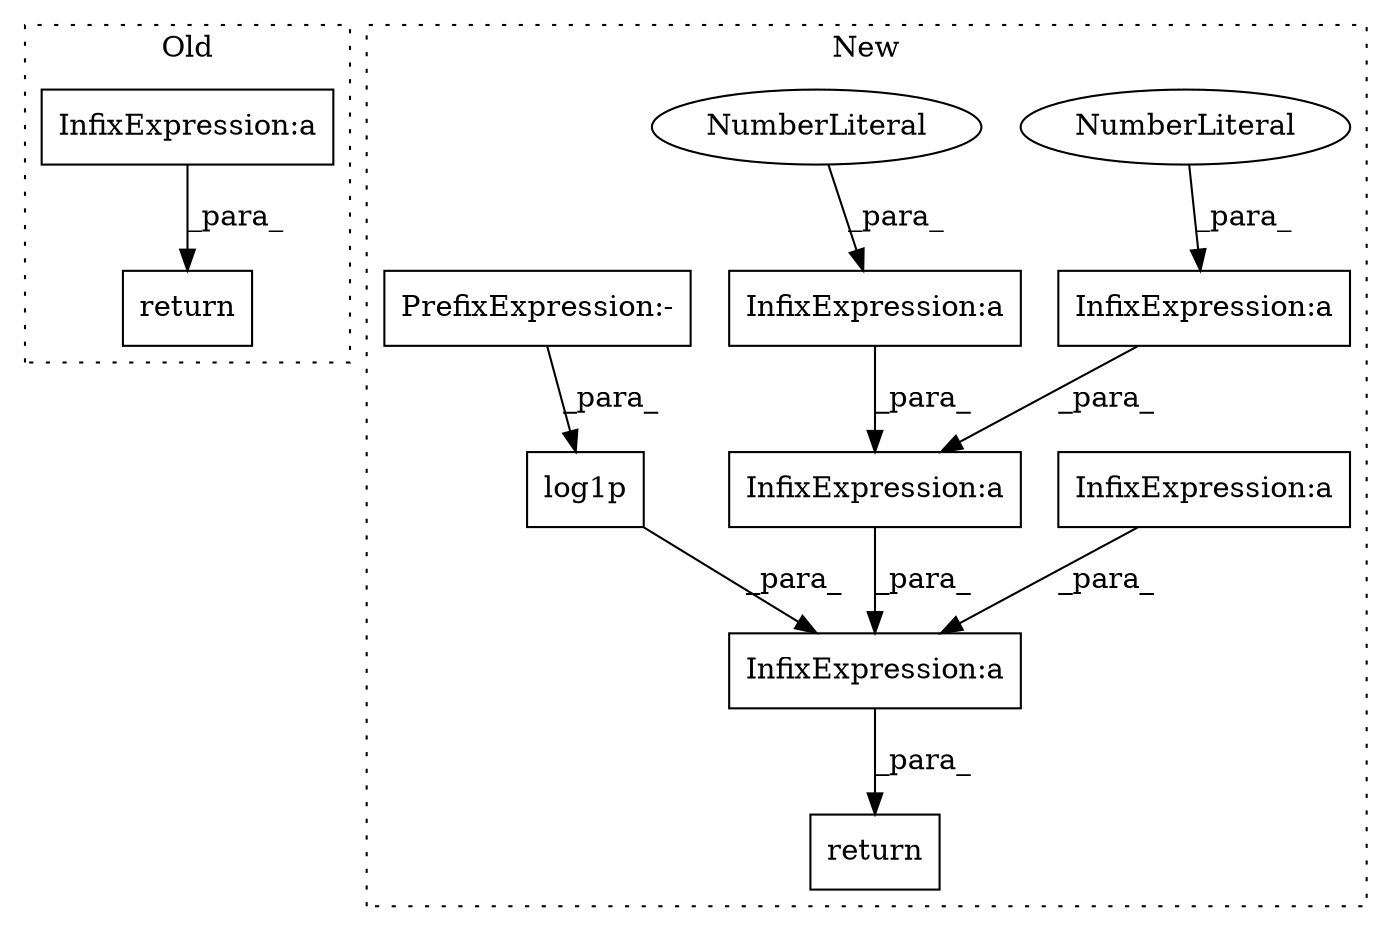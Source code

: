 digraph G {
subgraph cluster0 {
1 [label="return" a="41" s="1688" l="7" shape="box"];
3 [label="InfixExpression:a" a="27" s="1727" l="3" shape="box"];
label = "Old";
style="dotted";
}
subgraph cluster1 {
2 [label="log1p" a="32" s="1844,1852" l="6,1" shape="box"];
4 [label="return" a="41" s="1866" l="7" shape="box"];
5 [label="InfixExpression:a" a="27" s="1875" l="3" shape="box"];
6 [label="InfixExpression:a" a="27" s="1742" l="3" shape="box"];
7 [label="NumberLiteral" a="34" s="1745" l="1" shape="ellipse"];
8 [label="InfixExpression:a" a="27" s="1720" l="3" shape="box"];
9 [label="InfixExpression:a" a="27" s="1831" l="3" shape="box"];
10 [label="InfixExpression:a" a="27" s="1715" l="3" shape="box"];
11 [label="NumberLiteral" a="34" s="1718" l="1" shape="ellipse"];
12 [label="PrefixExpression:-" a="38" s="1850" l="1" shape="box"];
label = "New";
style="dotted";
}
2 -> 5 [label="_para_"];
3 -> 1 [label="_para_"];
5 -> 4 [label="_para_"];
6 -> 8 [label="_para_"];
7 -> 6 [label="_para_"];
8 -> 5 [label="_para_"];
9 -> 5 [label="_para_"];
10 -> 8 [label="_para_"];
11 -> 10 [label="_para_"];
12 -> 2 [label="_para_"];
}